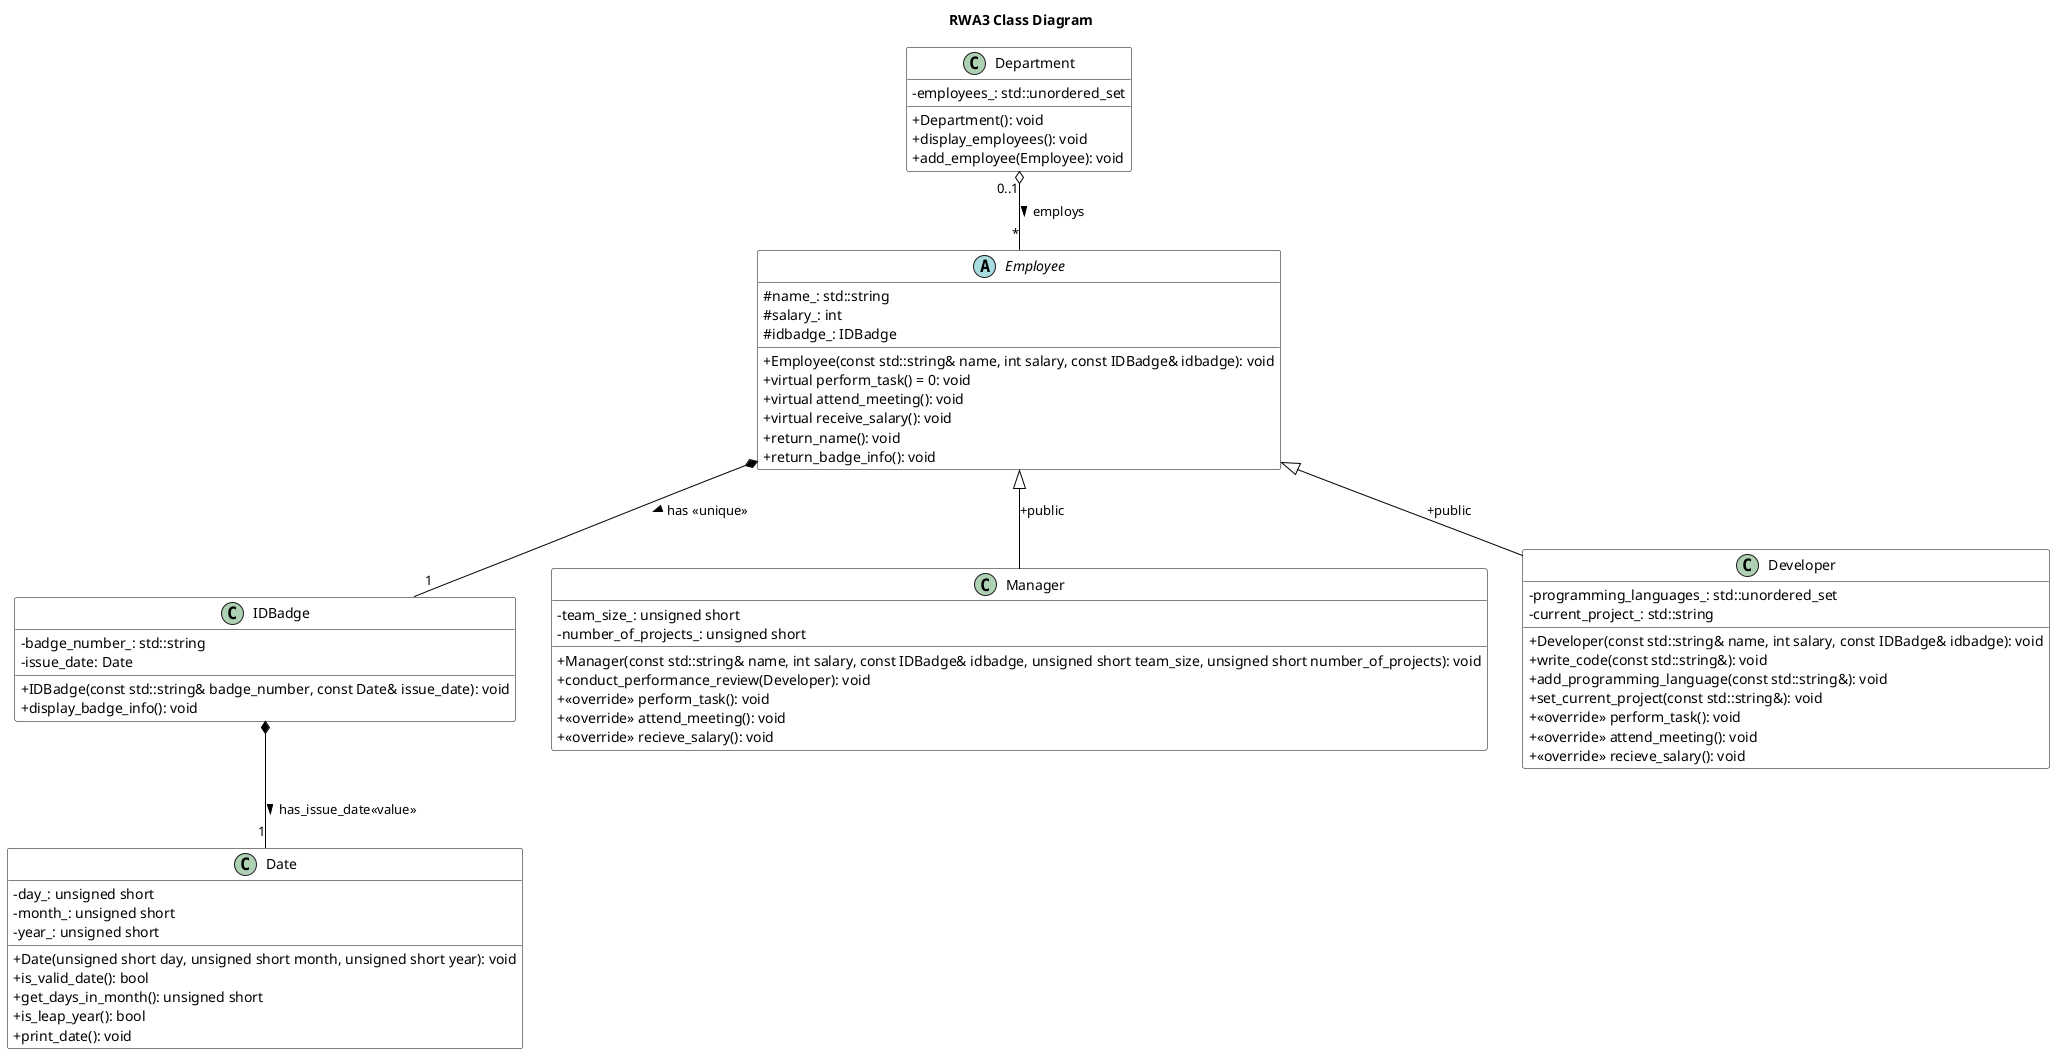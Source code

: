 @startuml "RWA3 Class Diagram"
title RWA3 Class Diagram
skinparam ClassAttributeIconSize 0
skinparam class {
    BackgroundColor White
    ArrowColor Black
    BorderColor Black
}

class Department {
    -employees_: std::unordered_set
    +Department(): void
    +display_employees(): void
    +add_employee(Employee): void
}

class Date {
    -day_: unsigned short
    -month_: unsigned short
    -year_: unsigned short
    +Date(unsigned short day, unsigned short month, unsigned short year): void
    +is_valid_date(): bool
    +get_days_in_month(): unsigned short
    +is_leap_year(): bool
    +print_date(): void
}

class IDBadge {
    -badge_number_: std::string
    -issue_date: Date 
    +IDBadge(const std::string& badge_number, const Date& issue_date): void
    +display_badge_info(): void
}

class Manager {
    -team_size_: unsigned short
    -number_of_projects_: unsigned short
    +Manager(const std::string& name, int salary, const IDBadge& idbadge, unsigned short team_size, unsigned short number_of_projects): void
    +conduct_performance_review(Developer): void
    +<<override>> perform_task(): void
    +<<override>> attend_meeting(): void
    +<<override>> recieve_salary(): void
}

class Developer {
    -programming_languages_: std::unordered_set
    -current_project_: std::string
    +Developer(const std::string& name, int salary, const IDBadge& idbadge): void
    +write_code(const std::string&): void
    +add_programming_language(const std::string&): void
    +set_current_project(const std::string&): void
    +<<override>> perform_task(): void
    +<<override>> attend_meeting(): void
    +<<override>> recieve_salary(): void
}


abstract class Employee {
    #name_: std::string
    #salary_: int
    #idbadge_: IDBadge
    +Employee(const std::string& name, int salary, const IDBadge& idbadge): void
    +virtual perform_task() = 0: void
    +virtual attend_meeting(): void
    +virtual receive_salary(): void
    +return_name(): void
    +return_badge_info(): void
}

'Relationships
Department "0..1" o-- "*" Employee : employs > 
Employee *-- "1" IDBadge : has <<unique>> >
IDBadge *-- "1" Date : has_issue_date<<value>> >
Employee <|-- Developer: +public
Employee <|-- Manager: +public

@enduml
